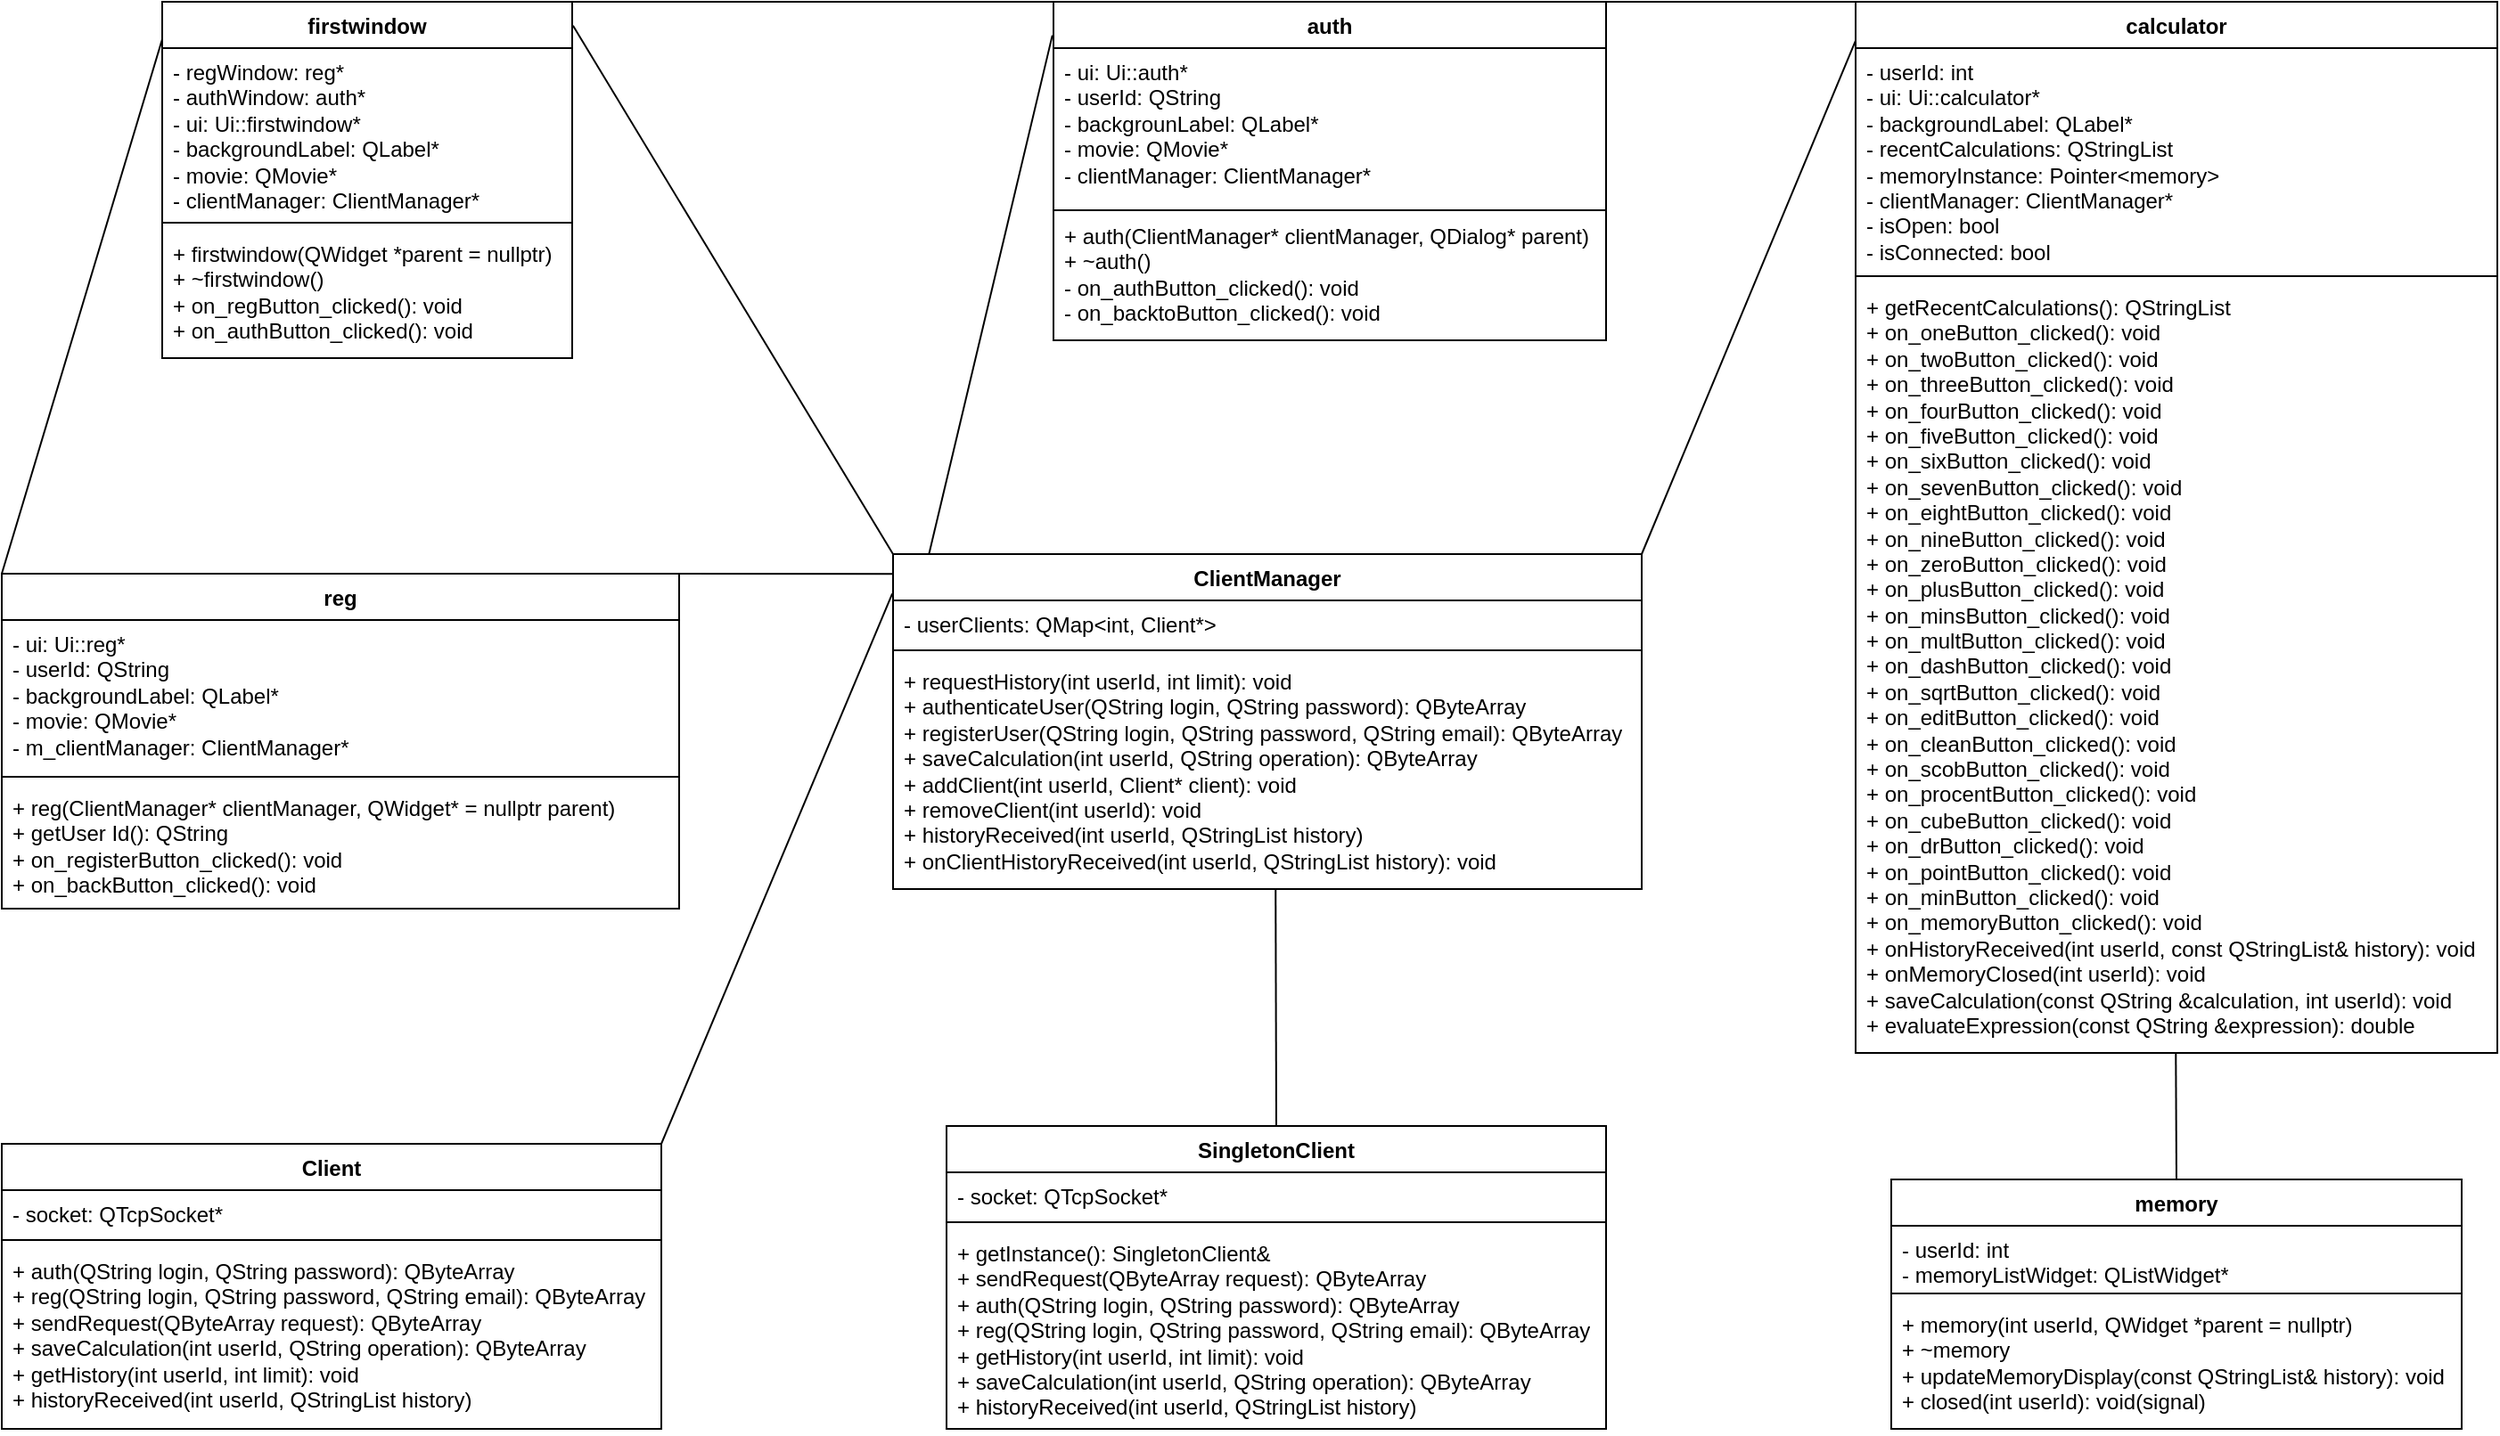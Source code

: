 <mxfile version="26.2.8">
  <diagram name="Страница — 1" id="o189YS2O5-wHOSl-EoJu">
    <mxGraphModel grid="1" page="1" gridSize="10" guides="1" tooltips="1" connect="1" arrows="1" fold="1" pageScale="1" pageWidth="827" pageHeight="1169" math="0" shadow="0">
      <root>
        <mxCell id="0" />
        <mxCell id="1" parent="0" />
        <mxCell id="EnSEdpKZLAHjUMRTS1j8-1" value="auth" style="swimlane;fontStyle=1;align=center;verticalAlign=top;childLayout=stackLayout;horizontal=1;startSize=26;horizontalStack=0;resizeParent=1;resizeParentMax=0;resizeLast=0;collapsible=1;marginBottom=0;whiteSpace=wrap;html=1;" vertex="1" parent="1">
          <mxGeometry x="630" y="39" width="310" height="190" as="geometry" />
        </mxCell>
        <mxCell id="EnSEdpKZLAHjUMRTS1j8-2" value="- ui: Ui::auth*&lt;div&gt;- userId: QString&lt;/div&gt;&lt;div&gt;- backgrounLabel: QLabel*&lt;/div&gt;&lt;div&gt;- movie: QMovie*&lt;/div&gt;&lt;div&gt;- clientManager: ClientManager*&lt;/div&gt;" style="text;strokeColor=none;fillColor=none;align=left;verticalAlign=top;spacingLeft=4;spacingRight=4;overflow=hidden;rotatable=0;points=[[0,0.5],[1,0.5]];portConstraint=eastwest;whiteSpace=wrap;html=1;" vertex="1" parent="EnSEdpKZLAHjUMRTS1j8-1">
          <mxGeometry y="26" width="310" height="90" as="geometry" />
        </mxCell>
        <mxCell id="EnSEdpKZLAHjUMRTS1j8-3" value="" style="line;strokeWidth=1;fillColor=none;align=left;verticalAlign=middle;spacingTop=-1;spacingLeft=3;spacingRight=3;rotatable=0;labelPosition=right;points=[];portConstraint=eastwest;strokeColor=inherit;" vertex="1" parent="EnSEdpKZLAHjUMRTS1j8-1">
          <mxGeometry y="116" width="310" height="2" as="geometry" />
        </mxCell>
        <mxCell id="EnSEdpKZLAHjUMRTS1j8-4" value="&lt;div&gt;+ auth(ClientManager* clientManager, QDialog* parent)&lt;/div&gt;&lt;div&gt;+ ~auth()&lt;/div&gt;&lt;div&gt;- on_authButton_clicked(): void&lt;/div&gt;&lt;div&gt;- on_backtoButton_clicked(): void&lt;/div&gt;" style="text;strokeColor=none;fillColor=none;align=left;verticalAlign=top;spacingLeft=4;spacingRight=4;overflow=hidden;rotatable=0;points=[[0,0.5],[1,0.5]];portConstraint=eastwest;whiteSpace=wrap;html=1;" vertex="1" parent="EnSEdpKZLAHjUMRTS1j8-1">
          <mxGeometry y="118" width="310" height="72" as="geometry" />
        </mxCell>
        <mxCell id="EnSEdpKZLAHjUMRTS1j8-5" value="reg" style="swimlane;fontStyle=1;align=center;verticalAlign=top;childLayout=stackLayout;horizontal=1;startSize=26;horizontalStack=0;resizeParent=1;resizeParentMax=0;resizeLast=0;collapsible=1;marginBottom=0;whiteSpace=wrap;html=1;" vertex="1" parent="1">
          <mxGeometry x="40" y="360" width="380" height="188" as="geometry" />
        </mxCell>
        <mxCell id="EnSEdpKZLAHjUMRTS1j8-6" value="- ui: Ui::reg*&lt;div&gt;- userId: QString&lt;/div&gt;&lt;div&gt;- backgroundLabel: QLabel*&lt;/div&gt;&lt;div&gt;- movie: QMovie*&lt;/div&gt;&lt;div&gt;- m_clientManager: ClientManager*&lt;/div&gt;" style="text;strokeColor=none;fillColor=none;align=left;verticalAlign=top;spacingLeft=4;spacingRight=4;overflow=hidden;rotatable=0;points=[[0,0.5],[1,0.5]];portConstraint=eastwest;whiteSpace=wrap;html=1;" vertex="1" parent="EnSEdpKZLAHjUMRTS1j8-5">
          <mxGeometry y="26" width="380" height="84" as="geometry" />
        </mxCell>
        <mxCell id="EnSEdpKZLAHjUMRTS1j8-7" value="" style="line;strokeWidth=1;fillColor=none;align=left;verticalAlign=middle;spacingTop=-1;spacingLeft=3;spacingRight=3;rotatable=0;labelPosition=right;points=[];portConstraint=eastwest;strokeColor=inherit;" vertex="1" parent="EnSEdpKZLAHjUMRTS1j8-5">
          <mxGeometry y="110" width="380" height="8" as="geometry" />
        </mxCell>
        <mxCell id="EnSEdpKZLAHjUMRTS1j8-8" value="+ reg(ClientManager* clientManager, QWidget* = nullptr parent)&lt;div&gt;+ getUser Id(): QString&lt;/div&gt;&lt;div&gt;+ on_registerButton_clicked(): void&lt;/div&gt;&lt;div&gt;+ on_backButton_clicked(): void&lt;/div&gt;" style="text;strokeColor=none;fillColor=none;align=left;verticalAlign=top;spacingLeft=4;spacingRight=4;overflow=hidden;rotatable=0;points=[[0,0.5],[1,0.5]];portConstraint=eastwest;whiteSpace=wrap;html=1;" vertex="1" parent="EnSEdpKZLAHjUMRTS1j8-5">
          <mxGeometry y="118" width="380" height="70" as="geometry" />
        </mxCell>
        <mxCell id="EnSEdpKZLAHjUMRTS1j8-9" value="ClientManager" style="swimlane;fontStyle=1;align=center;verticalAlign=top;childLayout=stackLayout;horizontal=1;startSize=26;horizontalStack=0;resizeParent=1;resizeParentMax=0;resizeLast=0;collapsible=1;marginBottom=0;whiteSpace=wrap;html=1;" vertex="1" parent="1">
          <mxGeometry x="540" y="349" width="420" height="188" as="geometry" />
        </mxCell>
        <mxCell id="EnSEdpKZLAHjUMRTS1j8-10" value="- userClients: QMap&amp;lt;int, Client*&amp;gt;" style="text;strokeColor=none;fillColor=none;align=left;verticalAlign=top;spacingLeft=4;spacingRight=4;overflow=hidden;rotatable=0;points=[[0,0.5],[1,0.5]];portConstraint=eastwest;whiteSpace=wrap;html=1;" vertex="1" parent="EnSEdpKZLAHjUMRTS1j8-9">
          <mxGeometry y="26" width="420" height="24" as="geometry" />
        </mxCell>
        <mxCell id="EnSEdpKZLAHjUMRTS1j8-11" value="" style="line;strokeWidth=1;fillColor=none;align=left;verticalAlign=middle;spacingTop=-1;spacingLeft=3;spacingRight=3;rotatable=0;labelPosition=right;points=[];portConstraint=eastwest;strokeColor=inherit;" vertex="1" parent="EnSEdpKZLAHjUMRTS1j8-9">
          <mxGeometry y="50" width="420" height="8" as="geometry" />
        </mxCell>
        <mxCell id="EnSEdpKZLAHjUMRTS1j8-12" value="+ requestHistory(int userId, int limit): void&lt;div&gt;+ authenticateUser(QString login, QString password): QByteArray&lt;/div&gt;&lt;div&gt;+ registerUser(QString login, QString password, QString email): QByteArray&lt;/div&gt;&lt;div&gt;+ saveCalculation(int userId, QString operation): QByteArray&lt;/div&gt;&lt;div&gt;+ addClient(int userId, Client* client): void&lt;/div&gt;&lt;div&gt;+ removeClient(int userId): void&lt;/div&gt;&lt;div&gt;+ historyReceived(int userId, QStringList history)&lt;/div&gt;&lt;div&gt;+ onClientHistoryReceived(int userId, QStringList history): void&lt;/div&gt;" style="text;strokeColor=none;fillColor=none;align=left;verticalAlign=top;spacingLeft=4;spacingRight=4;overflow=hidden;rotatable=0;points=[[0,0.5],[1,0.5]];portConstraint=eastwest;whiteSpace=wrap;html=1;" vertex="1" parent="EnSEdpKZLAHjUMRTS1j8-9">
          <mxGeometry y="58" width="420" height="130" as="geometry" />
        </mxCell>
        <mxCell id="EnSEdpKZLAHjUMRTS1j8-13" value="Client" style="swimlane;fontStyle=1;align=center;verticalAlign=top;childLayout=stackLayout;horizontal=1;startSize=26;horizontalStack=0;resizeParent=1;resizeParentMax=0;resizeLast=0;collapsible=1;marginBottom=0;whiteSpace=wrap;html=1;" vertex="1" parent="1">
          <mxGeometry x="40" y="680" width="370" height="160" as="geometry" />
        </mxCell>
        <mxCell id="EnSEdpKZLAHjUMRTS1j8-14" value="- socket: QTcpSocket*" style="text;strokeColor=none;fillColor=none;align=left;verticalAlign=top;spacingLeft=4;spacingRight=4;overflow=hidden;rotatable=0;points=[[0,0.5],[1,0.5]];portConstraint=eastwest;whiteSpace=wrap;html=1;" vertex="1" parent="EnSEdpKZLAHjUMRTS1j8-13">
          <mxGeometry y="26" width="370" height="24" as="geometry" />
        </mxCell>
        <mxCell id="EnSEdpKZLAHjUMRTS1j8-15" value="" style="line;strokeWidth=1;fillColor=none;align=left;verticalAlign=middle;spacingTop=-1;spacingLeft=3;spacingRight=3;rotatable=0;labelPosition=right;points=[];portConstraint=eastwest;strokeColor=inherit;" vertex="1" parent="EnSEdpKZLAHjUMRTS1j8-13">
          <mxGeometry y="50" width="370" height="8" as="geometry" />
        </mxCell>
        <mxCell id="EnSEdpKZLAHjUMRTS1j8-16" value="+ auth(QString login, QString password): QByteArray&lt;div&gt;+ reg(QString login, QString password, QString email): QByteArray&lt;/div&gt;&lt;div&gt;+ sendRequest(QByteArray request): QByteArray&lt;/div&gt;&lt;div&gt;+ saveCalculation(int userId, QString operation): QByteArray&lt;/div&gt;&lt;div&gt;+ getHistory(int userId, int limit): void&lt;/div&gt;&lt;div&gt;+ historyReceived(int userId, QStringList history)&lt;/div&gt;" style="text;strokeColor=none;fillColor=none;align=left;verticalAlign=top;spacingLeft=4;spacingRight=4;overflow=hidden;rotatable=0;points=[[0,0.5],[1,0.5]];portConstraint=eastwest;whiteSpace=wrap;html=1;" vertex="1" parent="EnSEdpKZLAHjUMRTS1j8-13">
          <mxGeometry y="58" width="370" height="102" as="geometry" />
        </mxCell>
        <mxCell id="EnSEdpKZLAHjUMRTS1j8-17" value="" style="endArrow=none;html=1;rounded=0;exitX=1;exitY=0;exitDx=0;exitDy=0;entryX=-0.001;entryY=0.059;entryDx=0;entryDy=0;entryPerimeter=0;" edge="1" parent="1" source="EnSEdpKZLAHjUMRTS1j8-5" target="EnSEdpKZLAHjUMRTS1j8-9">
          <mxGeometry width="50" height="50" relative="1" as="geometry">
            <mxPoint x="423" y="350" as="sourcePoint" />
            <mxPoint x="490" y="390" as="targetPoint" />
          </mxGeometry>
        </mxCell>
        <mxCell id="EnSEdpKZLAHjUMRTS1j8-18" value="" style="endArrow=none;html=1;rounded=0;exitX=1;exitY=0;exitDx=0;exitDy=0;entryX=0.002;entryY=0.034;entryDx=0;entryDy=0;entryPerimeter=0;" edge="1" parent="1" source="EnSEdpKZLAHjUMRTS1j8-9" target="t8GvkZEQ213Hq96CnfsY-5">
          <mxGeometry width="50" height="50" relative="1" as="geometry">
            <mxPoint x="220" y="1137" as="sourcePoint" />
            <mxPoint x="1090" y="260" as="targetPoint" />
          </mxGeometry>
        </mxCell>
        <mxCell id="EnSEdpKZLAHjUMRTS1j8-19" value="" style="endArrow=none;html=1;rounded=0;entryX=1;entryY=0;entryDx=0;entryDy=0;exitX=-0.001;exitY=0.118;exitDx=0;exitDy=0;exitPerimeter=0;" edge="1" parent="1" source="EnSEdpKZLAHjUMRTS1j8-9" target="EnSEdpKZLAHjUMRTS1j8-13">
          <mxGeometry width="50" height="50" relative="1" as="geometry">
            <mxPoint x="490" y="400" as="sourcePoint" />
            <mxPoint x="370" y="640" as="targetPoint" />
          </mxGeometry>
        </mxCell>
        <mxCell id="t8GvkZEQ213Hq96CnfsY-1" value="SingletonClient" style="swimlane;fontStyle=1;align=center;verticalAlign=top;childLayout=stackLayout;horizontal=1;startSize=26;horizontalStack=0;resizeParent=1;resizeParentMax=0;resizeLast=0;collapsible=1;marginBottom=0;whiteSpace=wrap;html=1;" vertex="1" parent="1">
          <mxGeometry x="570" y="670" width="370" height="170" as="geometry" />
        </mxCell>
        <mxCell id="t8GvkZEQ213Hq96CnfsY-2" value="- socket: QTcpSocket*" style="text;strokeColor=none;fillColor=none;align=left;verticalAlign=top;spacingLeft=4;spacingRight=4;overflow=hidden;rotatable=0;points=[[0,0.5],[1,0.5]];portConstraint=eastwest;whiteSpace=wrap;html=1;" vertex="1" parent="t8GvkZEQ213Hq96CnfsY-1">
          <mxGeometry y="26" width="370" height="24" as="geometry" />
        </mxCell>
        <mxCell id="t8GvkZEQ213Hq96CnfsY-3" value="" style="line;strokeWidth=1;fillColor=none;align=left;verticalAlign=middle;spacingTop=-1;spacingLeft=3;spacingRight=3;rotatable=0;labelPosition=right;points=[];portConstraint=eastwest;strokeColor=inherit;" vertex="1" parent="t8GvkZEQ213Hq96CnfsY-1">
          <mxGeometry y="50" width="370" height="8" as="geometry" />
        </mxCell>
        <mxCell id="t8GvkZEQ213Hq96CnfsY-4" value="+ getInstance(): SingletonClient&amp;amp;&lt;div&gt;+ sendRequest(QByteArray request): QByteArray&lt;/div&gt;&lt;div&gt;+ auth(QString login, QString password): QByteArray&lt;/div&gt;&lt;div&gt;+ reg(QString login, QString password, QString email): QByteArray&lt;/div&gt;&lt;div&gt;+ getHistory(int userId, int limit): void&lt;/div&gt;&lt;div&gt;+ saveCalculation(int userId, QString operation): QByteArray&lt;/div&gt;&lt;div&gt;+ historyReceived(int userId, QStringList history)&lt;/div&gt;&lt;div&gt;&lt;br&gt;&lt;/div&gt;" style="text;strokeColor=none;fillColor=none;align=left;verticalAlign=top;spacingLeft=4;spacingRight=4;overflow=hidden;rotatable=0;points=[[0,0.5],[1,0.5]];portConstraint=eastwest;whiteSpace=wrap;html=1;" vertex="1" parent="t8GvkZEQ213Hq96CnfsY-1">
          <mxGeometry y="58" width="370" height="112" as="geometry" />
        </mxCell>
        <mxCell id="t8GvkZEQ213Hq96CnfsY-5" value="calculator" style="swimlane;fontStyle=1;align=center;verticalAlign=top;childLayout=stackLayout;horizontal=1;startSize=26;horizontalStack=0;resizeParent=1;resizeParentMax=0;resizeLast=0;collapsible=1;marginBottom=0;whiteSpace=wrap;html=1;" vertex="1" parent="1">
          <mxGeometry x="1080" y="39" width="360" height="590" as="geometry" />
        </mxCell>
        <mxCell id="t8GvkZEQ213Hq96CnfsY-6" value="- userId: int&lt;div&gt;- ui: Ui::calculator*&lt;/div&gt;&lt;div&gt;- backgroundLabel: QLabel*&lt;/div&gt;&lt;div&gt;- recentCalculations: QStringList&lt;/div&gt;&lt;div&gt;- memoryInstance: Pointer&amp;lt;memory&amp;gt;&lt;/div&gt;&lt;div&gt;- clientManager: ClientManager*&lt;/div&gt;&lt;div&gt;- isOpen: bool&lt;/div&gt;&lt;div&gt;- isConnected: bool&lt;/div&gt;" style="text;strokeColor=none;fillColor=none;align=left;verticalAlign=top;spacingLeft=4;spacingRight=4;overflow=hidden;rotatable=0;points=[[0,0.5],[1,0.5]];portConstraint=eastwest;whiteSpace=wrap;html=1;" vertex="1" parent="t8GvkZEQ213Hq96CnfsY-5">
          <mxGeometry y="26" width="360" height="124" as="geometry" />
        </mxCell>
        <mxCell id="t8GvkZEQ213Hq96CnfsY-7" value="" style="line;strokeWidth=1;fillColor=none;align=left;verticalAlign=middle;spacingTop=-1;spacingLeft=3;spacingRight=3;rotatable=0;labelPosition=right;points=[];portConstraint=eastwest;strokeColor=inherit;" vertex="1" parent="t8GvkZEQ213Hq96CnfsY-5">
          <mxGeometry y="150" width="360" height="8" as="geometry" />
        </mxCell>
        <mxCell id="t8GvkZEQ213Hq96CnfsY-8" value="+ getRecentCalculations(): QStringList&lt;div&gt;+ on_oneButton_clicked(): void&lt;/div&gt;&lt;div&gt;+ on_two&lt;span style=&quot;background-color: transparent; color: light-dark(rgb(0, 0, 0), rgb(255, 255, 255));&quot;&gt;Button_clicked(): void&lt;/span&gt;&lt;/div&gt;&lt;div&gt;&lt;span style=&quot;background-color: transparent; color: light-dark(rgb(0, 0, 0), rgb(255, 255, 255));&quot;&gt;+ on_three&lt;/span&gt;&lt;span style=&quot;background-color: transparent; color: light-dark(rgb(0, 0, 0), rgb(255, 255, 255));&quot;&gt;Button_clicked(): void&lt;/span&gt;&lt;/div&gt;&lt;div&gt;&lt;span style=&quot;background-color: transparent; color: light-dark(rgb(0, 0, 0), rgb(255, 255, 255));&quot;&gt;+ on_four&lt;/span&gt;&lt;span style=&quot;background-color: transparent; color: light-dark(rgb(0, 0, 0), rgb(255, 255, 255));&quot;&gt;Button_clicked(): void&lt;/span&gt;&lt;/div&gt;&lt;div&gt;&lt;span style=&quot;background-color: transparent; color: light-dark(rgb(0, 0, 0), rgb(255, 255, 255));&quot;&gt;+ on_five&lt;/span&gt;&lt;span style=&quot;background-color: transparent; color: light-dark(rgb(0, 0, 0), rgb(255, 255, 255));&quot;&gt;Button_clicked(): void&lt;/span&gt;&lt;/div&gt;&lt;div&gt;&lt;span style=&quot;background-color: transparent; color: light-dark(rgb(0, 0, 0), rgb(255, 255, 255));&quot;&gt;+ on_six&lt;/span&gt;&lt;span style=&quot;background-color: transparent; color: light-dark(rgb(0, 0, 0), rgb(255, 255, 255));&quot;&gt;Button_clicked(): void&lt;/span&gt;&lt;/div&gt;&lt;div&gt;&lt;span style=&quot;background-color: transparent; color: light-dark(rgb(0, 0, 0), rgb(255, 255, 255));&quot;&gt;+ on_seven&lt;/span&gt;&lt;span style=&quot;background-color: transparent; color: light-dark(rgb(0, 0, 0), rgb(255, 255, 255));&quot;&gt;Button_clicked(): void&lt;/span&gt;&lt;/div&gt;&lt;div&gt;&lt;span style=&quot;background-color: transparent; color: light-dark(rgb(0, 0, 0), rgb(255, 255, 255));&quot;&gt;+ on_eight&lt;/span&gt;&lt;span style=&quot;background-color: transparent; color: light-dark(rgb(0, 0, 0), rgb(255, 255, 255));&quot;&gt;Button_clicked(): void&lt;/span&gt;&lt;/div&gt;&lt;div&gt;&lt;span style=&quot;background-color: transparent; color: light-dark(rgb(0, 0, 0), rgb(255, 255, 255));&quot;&gt;+ on_nine&lt;/span&gt;&lt;span style=&quot;background-color: transparent; color: light-dark(rgb(0, 0, 0), rgb(255, 255, 255));&quot;&gt;Button_clicked(): void&lt;/span&gt;&lt;/div&gt;&lt;div&gt;&lt;span style=&quot;background-color: transparent; color: light-dark(rgb(0, 0, 0), rgb(255, 255, 255));&quot;&gt;+ on_zero&lt;/span&gt;&lt;span style=&quot;background-color: transparent; color: light-dark(rgb(0, 0, 0), rgb(255, 255, 255));&quot;&gt;Button_clicked(): void&lt;/span&gt;&lt;/div&gt;&lt;div&gt;&lt;span style=&quot;background-color: transparent; color: light-dark(rgb(0, 0, 0), rgb(255, 255, 255));&quot;&gt;+ on_plus&lt;/span&gt;&lt;span style=&quot;background-color: transparent; color: light-dark(rgb(0, 0, 0), rgb(255, 255, 255));&quot;&gt;Button_clicked(): void&lt;/span&gt;&lt;/div&gt;&lt;div&gt;&lt;span style=&quot;background-color: transparent; color: light-dark(rgb(0, 0, 0), rgb(255, 255, 255));&quot;&gt;+ on_mins&lt;/span&gt;&lt;span style=&quot;background-color: transparent; color: light-dark(rgb(0, 0, 0), rgb(255, 255, 255));&quot;&gt;Button_clicked(): void&lt;/span&gt;&lt;/div&gt;&lt;div&gt;&lt;span style=&quot;background-color: transparent; color: light-dark(rgb(0, 0, 0), rgb(255, 255, 255));&quot;&gt;+ on_mult&lt;/span&gt;&lt;span style=&quot;background-color: transparent; color: light-dark(rgb(0, 0, 0), rgb(255, 255, 255));&quot;&gt;Button_clicked(): void&lt;/span&gt;&lt;/div&gt;&lt;div&gt;&lt;span style=&quot;background-color: transparent; color: light-dark(rgb(0, 0, 0), rgb(255, 255, 255));&quot;&gt;+ on_dash&lt;/span&gt;&lt;span style=&quot;background-color: transparent; color: light-dark(rgb(0, 0, 0), rgb(255, 255, 255));&quot;&gt;Button_clicked(): void&lt;/span&gt;&lt;/div&gt;&lt;div&gt;&lt;span style=&quot;background-color: transparent; color: light-dark(rgb(0, 0, 0), rgb(255, 255, 255));&quot;&gt;+ on_sqrt&lt;/span&gt;&lt;span style=&quot;background-color: transparent; color: light-dark(rgb(0, 0, 0), rgb(255, 255, 255));&quot;&gt;Button_clicked(): void&lt;/span&gt;&lt;/div&gt;&lt;div&gt;&lt;span style=&quot;background-color: transparent; color: light-dark(rgb(0, 0, 0), rgb(255, 255, 255));&quot;&gt;+ on_edit&lt;/span&gt;&lt;span style=&quot;background-color: transparent; color: light-dark(rgb(0, 0, 0), rgb(255, 255, 255));&quot;&gt;Button_clicked(): void&lt;/span&gt;&lt;/div&gt;&lt;div&gt;&lt;span style=&quot;background-color: transparent; color: light-dark(rgb(0, 0, 0), rgb(255, 255, 255));&quot;&gt;+ on_clean&lt;/span&gt;&lt;span style=&quot;background-color: transparent; color: light-dark(rgb(0, 0, 0), rgb(255, 255, 255));&quot;&gt;Button_clicked(): void&lt;/span&gt;&lt;/div&gt;&lt;div&gt;&lt;span style=&quot;background-color: transparent; color: light-dark(rgb(0, 0, 0), rgb(255, 255, 255));&quot;&gt;+ on_scob&lt;/span&gt;&lt;span style=&quot;background-color: transparent; color: light-dark(rgb(0, 0, 0), rgb(255, 255, 255));&quot;&gt;Button_clicked(): void&lt;/span&gt;&lt;/div&gt;&lt;div&gt;&lt;span style=&quot;background-color: transparent; color: light-dark(rgb(0, 0, 0), rgb(255, 255, 255));&quot;&gt;+ on_procent&lt;/span&gt;&lt;span style=&quot;background-color: transparent; color: light-dark(rgb(0, 0, 0), rgb(255, 255, 255));&quot;&gt;Button_clicked(): void&lt;/span&gt;&lt;/div&gt;&lt;div&gt;&lt;span style=&quot;background-color: transparent; color: light-dark(rgb(0, 0, 0), rgb(255, 255, 255));&quot;&gt;+ on_cube&lt;/span&gt;&lt;span style=&quot;background-color: transparent; color: light-dark(rgb(0, 0, 0), rgb(255, 255, 255));&quot;&gt;Button_clicked(): void&lt;/span&gt;&lt;/div&gt;&lt;div&gt;&lt;span style=&quot;background-color: transparent; color: light-dark(rgb(0, 0, 0), rgb(255, 255, 255));&quot;&gt;+ on_dr&lt;/span&gt;&lt;span style=&quot;background-color: transparent; color: light-dark(rgb(0, 0, 0), rgb(255, 255, 255));&quot;&gt;Button_clicked(): void&lt;/span&gt;&lt;/div&gt;&lt;div&gt;&lt;span style=&quot;background-color: transparent; color: light-dark(rgb(0, 0, 0), rgb(255, 255, 255));&quot;&gt;+ on_point&lt;/span&gt;&lt;span style=&quot;background-color: transparent; color: light-dark(rgb(0, 0, 0), rgb(255, 255, 255));&quot;&gt;Button_clicked(): void&lt;/span&gt;&lt;/div&gt;&lt;div&gt;&lt;span style=&quot;background-color: transparent; color: light-dark(rgb(0, 0, 0), rgb(255, 255, 255));&quot;&gt;+ on_min&lt;/span&gt;&lt;span style=&quot;background-color: transparent; color: light-dark(rgb(0, 0, 0), rgb(255, 255, 255));&quot;&gt;Button_clicked(): void&lt;/span&gt;&lt;/div&gt;&lt;div&gt;&lt;span style=&quot;background-color: transparent; color: light-dark(rgb(0, 0, 0), rgb(255, 255, 255));&quot;&gt;+ on_memory&lt;/span&gt;&lt;span style=&quot;background-color: transparent; color: light-dark(rgb(0, 0, 0), rgb(255, 255, 255));&quot;&gt;Button_clicked(): void&lt;/span&gt;&lt;/div&gt;&lt;div&gt;&lt;span style=&quot;background-color: transparent; color: light-dark(rgb(0, 0, 0), rgb(255, 255, 255));&quot;&gt;+ onHistoryReceived(int userId, const QStringList&amp;amp; history): void&lt;/span&gt;&lt;/div&gt;&lt;div&gt;&lt;span style=&quot;background-color: transparent; color: light-dark(rgb(0, 0, 0), rgb(255, 255, 255));&quot;&gt;+ onMemoryClosed(int userId): void&lt;/span&gt;&lt;/div&gt;&lt;div&gt;&lt;span style=&quot;background-color: transparent; color: light-dark(rgb(0, 0, 0), rgb(255, 255, 255));&quot;&gt;+ saveCalculation(const QString &amp;amp;calculation, int userId): void&lt;/span&gt;&lt;/div&gt;&lt;div&gt;&lt;span style=&quot;background-color: transparent; color: light-dark(rgb(0, 0, 0), rgb(255, 255, 255));&quot;&gt;+ evaluateExpression(const QString &amp;amp;expression): double&lt;/span&gt;&lt;/div&gt;" style="text;strokeColor=none;fillColor=none;align=left;verticalAlign=top;spacingLeft=4;spacingRight=4;overflow=hidden;rotatable=0;points=[[0,0.5],[1,0.5]];portConstraint=eastwest;whiteSpace=wrap;html=1;" vertex="1" parent="t8GvkZEQ213Hq96CnfsY-5">
          <mxGeometry y="158" width="360" height="432" as="geometry" />
        </mxCell>
        <mxCell id="t8GvkZEQ213Hq96CnfsY-9" value="firstwindow" style="swimlane;fontStyle=1;align=center;verticalAlign=top;childLayout=stackLayout;horizontal=1;startSize=26;horizontalStack=0;resizeParent=1;resizeParentMax=0;resizeLast=0;collapsible=1;marginBottom=0;whiteSpace=wrap;html=1;" vertex="1" parent="1">
          <mxGeometry x="130" y="39" width="230" height="200" as="geometry" />
        </mxCell>
        <mxCell id="t8GvkZEQ213Hq96CnfsY-10" value="- regWindow: reg*&lt;div&gt;- authWindow: auth*&lt;/div&gt;&lt;div&gt;- ui: Ui::firstwindow*&lt;/div&gt;&lt;div&gt;- backgroundLabel: QLabel*&lt;/div&gt;&lt;div&gt;- movie: QMovie*&lt;/div&gt;&lt;div&gt;- clientManager: ClientManager*&lt;/div&gt;" style="text;strokeColor=none;fillColor=none;align=left;verticalAlign=top;spacingLeft=4;spacingRight=4;overflow=hidden;rotatable=0;points=[[0,0.5],[1,0.5]];portConstraint=eastwest;whiteSpace=wrap;html=1;" vertex="1" parent="t8GvkZEQ213Hq96CnfsY-9">
          <mxGeometry y="26" width="230" height="94" as="geometry" />
        </mxCell>
        <mxCell id="t8GvkZEQ213Hq96CnfsY-11" value="" style="line;strokeWidth=1;fillColor=none;align=left;verticalAlign=middle;spacingTop=-1;spacingLeft=3;spacingRight=3;rotatable=0;labelPosition=right;points=[];portConstraint=eastwest;strokeColor=inherit;" vertex="1" parent="t8GvkZEQ213Hq96CnfsY-9">
          <mxGeometry y="120" width="230" height="8" as="geometry" />
        </mxCell>
        <mxCell id="t8GvkZEQ213Hq96CnfsY-12" value="+ firstwindow(QWidget *parent = nullptr)&lt;div&gt;+ ~firstwindow()&lt;/div&gt;&lt;div&gt;+ on_regButton_clicked(): void&lt;/div&gt;&lt;div&gt;+ on_authButton_clicked(): void&lt;/div&gt;" style="text;strokeColor=none;fillColor=none;align=left;verticalAlign=top;spacingLeft=4;spacingRight=4;overflow=hidden;rotatable=0;points=[[0,0.5],[1,0.5]];portConstraint=eastwest;whiteSpace=wrap;html=1;" vertex="1" parent="t8GvkZEQ213Hq96CnfsY-9">
          <mxGeometry y="128" width="230" height="72" as="geometry" />
        </mxCell>
        <mxCell id="t8GvkZEQ213Hq96CnfsY-13" value="memory" style="swimlane;fontStyle=1;align=center;verticalAlign=top;childLayout=stackLayout;horizontal=1;startSize=26;horizontalStack=0;resizeParent=1;resizeParentMax=0;resizeLast=0;collapsible=1;marginBottom=0;whiteSpace=wrap;html=1;" vertex="1" parent="1">
          <mxGeometry x="1100" y="700" width="320" height="140" as="geometry" />
        </mxCell>
        <mxCell id="t8GvkZEQ213Hq96CnfsY-14" value="- userId: int&lt;div&gt;- memoryListWidget: QListWidget*&lt;/div&gt;" style="text;strokeColor=none;fillColor=none;align=left;verticalAlign=top;spacingLeft=4;spacingRight=4;overflow=hidden;rotatable=0;points=[[0,0.5],[1,0.5]];portConstraint=eastwest;whiteSpace=wrap;html=1;" vertex="1" parent="t8GvkZEQ213Hq96CnfsY-13">
          <mxGeometry y="26" width="320" height="34" as="geometry" />
        </mxCell>
        <mxCell id="t8GvkZEQ213Hq96CnfsY-15" value="" style="line;strokeWidth=1;fillColor=none;align=left;verticalAlign=middle;spacingTop=-1;spacingLeft=3;spacingRight=3;rotatable=0;labelPosition=right;points=[];portConstraint=eastwest;strokeColor=inherit;" vertex="1" parent="t8GvkZEQ213Hq96CnfsY-13">
          <mxGeometry y="60" width="320" height="8" as="geometry" />
        </mxCell>
        <mxCell id="t8GvkZEQ213Hq96CnfsY-16" value="+ memory(int userId, QWidget *parent = nullptr)&lt;div&gt;+ ~memory&lt;/div&gt;&lt;div&gt;+ updateMemoryDisplay(const QStringList&amp;amp; history): void&lt;/div&gt;&lt;div&gt;+ closed(int userId): void(signal)&lt;/div&gt;" style="text;strokeColor=none;fillColor=none;align=left;verticalAlign=top;spacingLeft=4;spacingRight=4;overflow=hidden;rotatable=0;points=[[0,0.5],[1,0.5]];portConstraint=eastwest;whiteSpace=wrap;html=1;" vertex="1" parent="t8GvkZEQ213Hq96CnfsY-13">
          <mxGeometry y="68" width="320" height="72" as="geometry" />
        </mxCell>
        <mxCell id="t8GvkZEQ213Hq96CnfsY-20" value="" style="endArrow=none;html=1;rounded=0;entryX=0;entryY=0;entryDx=0;entryDy=0;" edge="1" parent="1" target="EnSEdpKZLAHjUMRTS1j8-5">
          <mxGeometry width="50" height="50" relative="1" as="geometry">
            <mxPoint x="130" y="60" as="sourcePoint" />
            <mxPoint x="350" y="300" as="targetPoint" />
          </mxGeometry>
        </mxCell>
        <mxCell id="t8GvkZEQ213Hq96CnfsY-21" value="" style="endArrow=none;html=1;rounded=0;exitX=0.048;exitY=0;exitDx=0;exitDy=0;exitPerimeter=0;entryX=-0.002;entryY=0.099;entryDx=0;entryDy=0;entryPerimeter=0;" edge="1" parent="1" source="EnSEdpKZLAHjUMRTS1j8-9" target="EnSEdpKZLAHjUMRTS1j8-1">
          <mxGeometry width="50" height="50" relative="1" as="geometry">
            <mxPoint x="590" y="340" as="sourcePoint" />
            <mxPoint x="610" y="66" as="targetPoint" />
          </mxGeometry>
        </mxCell>
        <mxCell id="t8GvkZEQ213Hq96CnfsY-22" value="" style="endArrow=none;html=1;rounded=0;entryX=0;entryY=0;entryDx=0;entryDy=0;exitX=1;exitY=0;exitDx=0;exitDy=0;" edge="1" parent="1" source="EnSEdpKZLAHjUMRTS1j8-1" target="t8GvkZEQ213Hq96CnfsY-5">
          <mxGeometry width="50" height="50" relative="1" as="geometry">
            <mxPoint x="980" y="54" as="sourcePoint" />
            <mxPoint x="600" y="90" as="targetPoint" />
          </mxGeometry>
        </mxCell>
        <mxCell id="t8GvkZEQ213Hq96CnfsY-23" value="" style="endArrow=none;html=1;rounded=0;exitX=0.5;exitY=0;exitDx=0;exitDy=0;entryX=0.499;entryY=1;entryDx=0;entryDy=0;entryPerimeter=0;" edge="1" parent="1" source="t8GvkZEQ213Hq96CnfsY-13" target="t8GvkZEQ213Hq96CnfsY-8">
          <mxGeometry width="50" height="50" relative="1" as="geometry">
            <mxPoint x="680" y="610" as="sourcePoint" />
            <mxPoint x="1250" y="640" as="targetPoint" />
          </mxGeometry>
        </mxCell>
        <mxCell id="t8GvkZEQ213Hq96CnfsY-24" value="" style="endArrow=none;html=1;rounded=0;exitX=0.5;exitY=0;exitDx=0;exitDy=0;entryX=0.511;entryY=1.004;entryDx=0;entryDy=0;entryPerimeter=0;" edge="1" parent="1" source="t8GvkZEQ213Hq96CnfsY-1" target="EnSEdpKZLAHjUMRTS1j8-12">
          <mxGeometry width="50" height="50" relative="1" as="geometry">
            <mxPoint x="670" y="550" as="sourcePoint" />
            <mxPoint x="800" y="580" as="targetPoint" />
          </mxGeometry>
        </mxCell>
        <mxCell id="t8GvkZEQ213Hq96CnfsY-25" value="" style="endArrow=none;html=1;rounded=0;exitX=0;exitY=0;exitDx=0;exitDy=0;entryX=1.002;entryY=0.067;entryDx=0;entryDy=0;entryPerimeter=0;" edge="1" parent="1" source="EnSEdpKZLAHjUMRTS1j8-9" target="t8GvkZEQ213Hq96CnfsY-9">
          <mxGeometry width="50" height="50" relative="1" as="geometry">
            <mxPoint x="350" y="200" as="sourcePoint" />
            <mxPoint x="380" y="60" as="targetPoint" />
          </mxGeometry>
        </mxCell>
        <mxCell id="t8GvkZEQ213Hq96CnfsY-27" value="" style="endArrow=none;html=1;rounded=0;exitX=1;exitY=0;exitDx=0;exitDy=0;entryX=0;entryY=0;entryDx=0;entryDy=0;" edge="1" parent="1" source="t8GvkZEQ213Hq96CnfsY-9" target="EnSEdpKZLAHjUMRTS1j8-1">
          <mxGeometry width="50" height="50" relative="1" as="geometry">
            <mxPoint x="300" y="40" as="sourcePoint" />
            <mxPoint x="635" y="40" as="targetPoint" />
          </mxGeometry>
        </mxCell>
      </root>
    </mxGraphModel>
  </diagram>
</mxfile>
